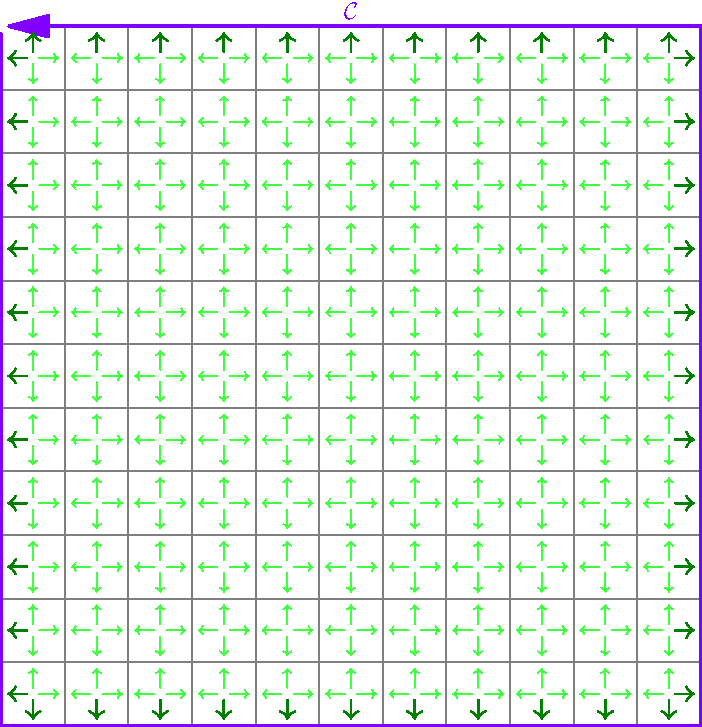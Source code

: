 size(13cm);

int N = 11;
for (int i=1; i<N; ++i) {
  draw((i,0)--(i,N), grey);
  draw((0,i)--(N,i), grey);
}
draw((0,N)--(0,0)--(N,0)--(N,N)--cycle, purple+1.3, EndArrow, Margins);
label("$\mathcal{C}$", (N/2,N), dir(90), purple);

pen outer = deepgreen + 0.9;
pen inner = mediumgreen;

for (int i=0; i<N; ++i) {
  for (int j=0; j<N; ++j) {
    draw(shift(i,j)*((0.5,0.4)--(0.5,0.1)), (j==0) ? outer : inner, EndArrow(TeXHead));
    draw(shift(i,j)*((0.6,0.5)--(0.9,0.5)), (i==N-1) ? outer : inner, EndArrow(TeXHead));
    draw(shift(i,j)*((0.5,0.6)--(0.5,0.9)), (j==N-1) ? outer : inner, EndArrow(TeXHead));
    draw(shift(i,j)*((0.4,0.5)--(0.1,0.5)), (i==0) ? outer : inner, EndArrow(TeXHead));
  }
}
